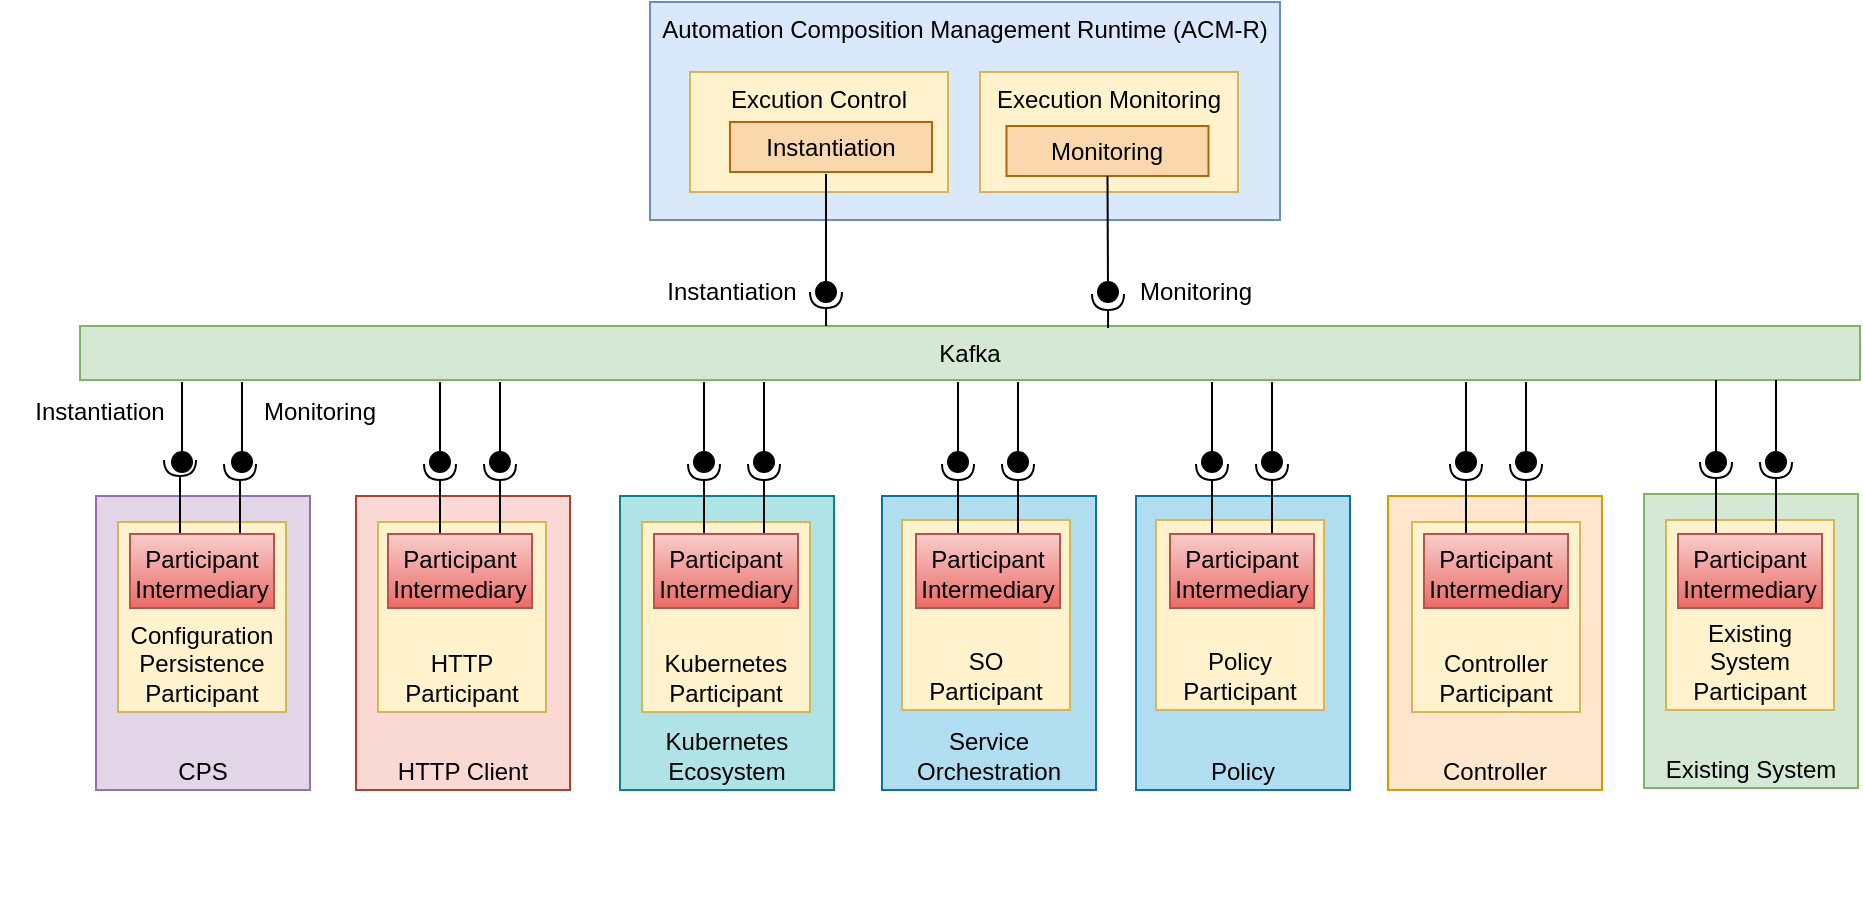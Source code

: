<mxfile version="23.1.5" type="device" pages="2">
  <diagram name="A1PMS" id="EQz7CeIsnqjb-CRsskzZ">
    <mxGraphModel dx="1834" dy="836" grid="0" gridSize="10" guides="1" tooltips="1" connect="1" arrows="1" fold="1" page="0" pageScale="1" pageWidth="827" pageHeight="1169" math="0" shadow="0">
      <root>
        <mxCell id="0" />
        <mxCell id="1" parent="0" />
        <mxCell id="WXcrBvfacCR90WKy-iwR-3" value="Automation Composition Management Runtime (ACM-R)" style="rounded=0;whiteSpace=wrap;html=1;fillColor=#dae8fc;strokeColor=#6c8ebf;verticalAlign=top;" vertex="1" parent="1">
          <mxGeometry x="299" y="125" width="315" height="109" as="geometry" />
        </mxCell>
        <mxCell id="WXcrBvfacCR90WKy-iwR-10" value="&lt;div&gt;Excution Control&lt;br&gt;&lt;/div&gt;" style="rounded=0;whiteSpace=wrap;html=1;fillColor=#fff2cc;strokeColor=#d6b656;verticalAlign=top;" vertex="1" parent="1">
          <mxGeometry x="319" y="160" width="129" height="60" as="geometry" />
        </mxCell>
        <mxCell id="WXcrBvfacCR90WKy-iwR-12" value="Kafka" style="rounded=0;whiteSpace=wrap;html=1;fillColor=#d5e8d4;strokeColor=#82b366;" vertex="1" parent="1">
          <mxGeometry x="14" y="287" width="890" height="27" as="geometry" />
        </mxCell>
        <mxCell id="WXcrBvfacCR90WKy-iwR-13" value="&lt;div&gt;Execution Monitoring&lt;br&gt;&lt;/div&gt;" style="rounded=0;whiteSpace=wrap;html=1;fillColor=#fff2cc;strokeColor=#d6b656;labelPosition=center;verticalLabelPosition=middle;align=center;verticalAlign=top;" vertex="1" parent="1">
          <mxGeometry x="464" y="160" width="129" height="60" as="geometry" />
        </mxCell>
        <mxCell id="WXcrBvfacCR90WKy-iwR-15" value="Existing System" style="rounded=0;whiteSpace=wrap;html=1;fillColor=#d5e8d4;strokeColor=#82b366;verticalAlign=bottom;" vertex="1" parent="1">
          <mxGeometry x="796" y="371" width="107" height="147" as="geometry" />
        </mxCell>
        <mxCell id="WXcrBvfacCR90WKy-iwR-23" value="" style="rounded=0;orthogonalLoop=1;jettySize=auto;html=1;endArrow=oval;endFill=1;sketch=0;sourcePerimeterSpacing=0;targetPerimeterSpacing=0;endSize=10;exitX=0.968;exitY=1;exitDx=0;exitDy=0;exitPerimeter=0;" edge="1" parent="1">
          <mxGeometry relative="1" as="geometry">
            <mxPoint x="862" y="314" as="sourcePoint" />
            <mxPoint x="862" y="355" as="targetPoint" />
          </mxGeometry>
        </mxCell>
        <mxCell id="WXcrBvfacCR90WKy-iwR-24" value="" style="ellipse;whiteSpace=wrap;html=1;align=center;aspect=fixed;fillColor=none;strokeColor=none;resizable=0;perimeter=centerPerimeter;rotatable=0;allowArrows=0;points=[];outlineConnect=1;" vertex="1" parent="1">
          <mxGeometry x="782" y="575" width="10" height="10" as="geometry" />
        </mxCell>
        <mxCell id="WXcrBvfacCR90WKy-iwR-30" value="&lt;div&gt;Instantiation&lt;br&gt;&lt;/div&gt;" style="rounded=0;whiteSpace=wrap;html=1;fillColor=#fad7ac;strokeColor=#b46504;verticalAlign=middle;" vertex="1" parent="1">
          <mxGeometry x="339" y="185" width="101" height="25" as="geometry" />
        </mxCell>
        <mxCell id="WXcrBvfacCR90WKy-iwR-31" value="&lt;div&gt;Monitoring&lt;br&gt;&lt;/div&gt;" style="rounded=0;whiteSpace=wrap;html=1;fillColor=#fad7ac;strokeColor=#b46504;verticalAlign=middle;" vertex="1" parent="1">
          <mxGeometry x="477.25" y="187" width="101" height="25" as="geometry" />
        </mxCell>
        <mxCell id="WXcrBvfacCR90WKy-iwR-32" value="" style="rounded=0;orthogonalLoop=1;jettySize=auto;html=1;endArrow=oval;endFill=1;sketch=0;sourcePerimeterSpacing=0;targetPerimeterSpacing=0;endSize=10;exitX=0.5;exitY=1;exitDx=0;exitDy=0;" edge="1" parent="1" source="WXcrBvfacCR90WKy-iwR-31">
          <mxGeometry relative="1" as="geometry">
            <mxPoint x="528.1" y="287" as="sourcePoint" />
            <mxPoint x="528" y="270" as="targetPoint" />
          </mxGeometry>
        </mxCell>
        <mxCell id="WXcrBvfacCR90WKy-iwR-33" value="" style="rounded=0;orthogonalLoop=1;jettySize=auto;html=1;endArrow=halfCircle;endFill=0;endSize=6;strokeWidth=1;sketch=0;exitX=0.397;exitY=0;exitDx=0;exitDy=0;exitPerimeter=0;" edge="1" parent="1">
          <mxGeometry relative="1" as="geometry">
            <mxPoint x="387.05" y="287" as="sourcePoint" />
            <mxPoint x="387" y="270" as="targetPoint" />
          </mxGeometry>
        </mxCell>
        <mxCell id="WXcrBvfacCR90WKy-iwR-34" value="" style="rounded=0;orthogonalLoop=1;jettySize=auto;html=1;endArrow=oval;endFill=1;sketch=0;sourcePerimeterSpacing=0;targetPerimeterSpacing=0;endSize=10;" edge="1" parent="1">
          <mxGeometry relative="1" as="geometry">
            <mxPoint x="387" y="211" as="sourcePoint" />
            <mxPoint x="387" y="270" as="targetPoint" />
          </mxGeometry>
        </mxCell>
        <mxCell id="WXcrBvfacCR90WKy-iwR-35" value="" style="rounded=0;orthogonalLoop=1;jettySize=auto;html=1;endArrow=halfCircle;endFill=0;endSize=6;strokeWidth=1;sketch=0;exitX=0.397;exitY=0;exitDx=0;exitDy=0;exitPerimeter=0;" edge="1" parent="1">
          <mxGeometry relative="1" as="geometry">
            <mxPoint x="528.05" y="288" as="sourcePoint" />
            <mxPoint x="528" y="271" as="targetPoint" />
          </mxGeometry>
        </mxCell>
        <mxCell id="WXcrBvfacCR90WKy-iwR-37" value="" style="rounded=0;orthogonalLoop=1;jettySize=auto;html=1;endArrow=oval;endFill=1;sketch=0;sourcePerimeterSpacing=0;targetPerimeterSpacing=0;endSize=10;exitX=0.968;exitY=1;exitDx=0;exitDy=0;exitPerimeter=0;" edge="1" parent="1">
          <mxGeometry relative="1" as="geometry">
            <mxPoint x="832" y="314" as="sourcePoint" />
            <mxPoint x="832" y="355" as="targetPoint" />
          </mxGeometry>
        </mxCell>
        <mxCell id="WXcrBvfacCR90WKy-iwR-59" value="&lt;div&gt;Monitoring&lt;/div&gt;" style="text;html=1;strokeColor=none;fillColor=none;align=center;verticalAlign=middle;whiteSpace=wrap;rounded=0;fontColor=#000000;flipV=0;rotation=0;" vertex="1" parent="1">
          <mxGeometry x="522" y="260" width="100" height="20" as="geometry" />
        </mxCell>
        <mxCell id="WXcrBvfacCR90WKy-iwR-60" value="&lt;div&gt;Instantiation&lt;/div&gt;" style="text;html=1;strokeColor=none;fillColor=none;align=center;verticalAlign=middle;whiteSpace=wrap;rounded=0;fontColor=#000000;flipV=0;rotation=0;" vertex="1" parent="1">
          <mxGeometry x="290" y="260" width="100" height="20" as="geometry" />
        </mxCell>
        <mxCell id="WXcrBvfacCR90WKy-iwR-61" value="Controller" style="rounded=0;whiteSpace=wrap;html=1;fillColor=#ffe6cc;strokeColor=#d79b00;verticalAlign=bottom;" vertex="1" parent="1">
          <mxGeometry x="668" y="372" width="107" height="147" as="geometry" />
        </mxCell>
        <mxCell id="WXcrBvfacCR90WKy-iwR-64" value="" style="rounded=0;orthogonalLoop=1;jettySize=auto;html=1;endArrow=oval;endFill=1;sketch=0;sourcePerimeterSpacing=0;targetPerimeterSpacing=0;endSize=10;exitX=0.968;exitY=1;exitDx=0;exitDy=0;exitPerimeter=0;" edge="1" parent="1">
          <mxGeometry relative="1" as="geometry">
            <mxPoint x="737" y="315" as="sourcePoint" />
            <mxPoint x="737" y="355" as="targetPoint" />
          </mxGeometry>
        </mxCell>
        <mxCell id="WXcrBvfacCR90WKy-iwR-65" value="" style="rounded=0;orthogonalLoop=1;jettySize=auto;html=1;endArrow=oval;endFill=1;sketch=0;sourcePerimeterSpacing=0;targetPerimeterSpacing=0;endSize=10;exitX=0.968;exitY=1;exitDx=0;exitDy=0;exitPerimeter=0;" edge="1" parent="1">
          <mxGeometry relative="1" as="geometry">
            <mxPoint x="707" y="315" as="sourcePoint" />
            <mxPoint x="707" y="355" as="targetPoint" />
          </mxGeometry>
        </mxCell>
        <mxCell id="WXcrBvfacCR90WKy-iwR-66" value="Policy" style="rounded=0;whiteSpace=wrap;html=1;fillColor=#b1ddf0;strokeColor=#10739e;verticalAlign=bottom;" vertex="1" parent="1">
          <mxGeometry x="542" y="372" width="107" height="147" as="geometry" />
        </mxCell>
        <mxCell id="WXcrBvfacCR90WKy-iwR-69" value="" style="rounded=0;orthogonalLoop=1;jettySize=auto;html=1;endArrow=oval;endFill=1;sketch=0;sourcePerimeterSpacing=0;targetPerimeterSpacing=0;endSize=10;exitX=0.968;exitY=1;exitDx=0;exitDy=0;exitPerimeter=0;" edge="1" parent="1">
          <mxGeometry relative="1" as="geometry">
            <mxPoint x="610" y="315" as="sourcePoint" />
            <mxPoint x="610" y="355" as="targetPoint" />
          </mxGeometry>
        </mxCell>
        <mxCell id="WXcrBvfacCR90WKy-iwR-70" value="" style="rounded=0;orthogonalLoop=1;jettySize=auto;html=1;endArrow=oval;endFill=1;sketch=0;sourcePerimeterSpacing=0;targetPerimeterSpacing=0;endSize=10;exitX=0.968;exitY=1;exitDx=0;exitDy=0;exitPerimeter=0;" edge="1" parent="1">
          <mxGeometry relative="1" as="geometry">
            <mxPoint x="580" y="315" as="sourcePoint" />
            <mxPoint x="580" y="355" as="targetPoint" />
          </mxGeometry>
        </mxCell>
        <mxCell id="WXcrBvfacCR90WKy-iwR-73" value="Kubernetes Ecosystem" style="rounded=0;whiteSpace=wrap;html=1;fillColor=#b0e3e6;strokeColor=#0e8088;verticalAlign=bottom;" vertex="1" parent="1">
          <mxGeometry x="284" y="372" width="107" height="147" as="geometry" />
        </mxCell>
        <mxCell id="WXcrBvfacCR90WKy-iwR-76" value="" style="rounded=0;orthogonalLoop=1;jettySize=auto;html=1;endArrow=oval;endFill=1;sketch=0;sourcePerimeterSpacing=0;targetPerimeterSpacing=0;endSize=10;exitX=0.968;exitY=1;exitDx=0;exitDy=0;exitPerimeter=0;" edge="1" parent="1">
          <mxGeometry relative="1" as="geometry">
            <mxPoint x="356" y="315" as="sourcePoint" />
            <mxPoint x="356" y="355" as="targetPoint" />
          </mxGeometry>
        </mxCell>
        <mxCell id="WXcrBvfacCR90WKy-iwR-77" value="" style="rounded=0;orthogonalLoop=1;jettySize=auto;html=1;endArrow=oval;endFill=1;sketch=0;sourcePerimeterSpacing=0;targetPerimeterSpacing=0;endSize=10;exitX=0.968;exitY=1;exitDx=0;exitDy=0;exitPerimeter=0;" edge="1" parent="1">
          <mxGeometry relative="1" as="geometry">
            <mxPoint x="326" y="315" as="sourcePoint" />
            <mxPoint x="326" y="355" as="targetPoint" />
          </mxGeometry>
        </mxCell>
        <mxCell id="WXcrBvfacCR90WKy-iwR-82" value="HTTP Client" style="rounded=0;whiteSpace=wrap;html=1;fillColor=#fad9d5;strokeColor=#ae4132;verticalAlign=bottom;" vertex="1" parent="1">
          <mxGeometry x="152" y="372" width="107" height="147" as="geometry" />
        </mxCell>
        <mxCell id="WXcrBvfacCR90WKy-iwR-85" value="" style="rounded=0;orthogonalLoop=1;jettySize=auto;html=1;endArrow=oval;endFill=1;sketch=0;sourcePerimeterSpacing=0;targetPerimeterSpacing=0;endSize=10;exitX=0.968;exitY=1;exitDx=0;exitDy=0;exitPerimeter=0;" edge="1" parent="1">
          <mxGeometry relative="1" as="geometry">
            <mxPoint x="224" y="315" as="sourcePoint" />
            <mxPoint x="224" y="355" as="targetPoint" />
          </mxGeometry>
        </mxCell>
        <mxCell id="WXcrBvfacCR90WKy-iwR-86" value="" style="rounded=0;orthogonalLoop=1;jettySize=auto;html=1;endArrow=oval;endFill=1;sketch=0;sourcePerimeterSpacing=0;targetPerimeterSpacing=0;endSize=10;exitX=0.968;exitY=1;exitDx=0;exitDy=0;exitPerimeter=0;" edge="1" parent="1">
          <mxGeometry relative="1" as="geometry">
            <mxPoint x="194" y="315" as="sourcePoint" />
            <mxPoint x="194" y="355" as="targetPoint" />
          </mxGeometry>
        </mxCell>
        <mxCell id="WXcrBvfacCR90WKy-iwR-91" value="CPS" style="rounded=0;whiteSpace=wrap;html=1;fillColor=#e1d5e7;strokeColor=#9673a6;verticalAlign=bottom;" vertex="1" parent="1">
          <mxGeometry x="22" y="372" width="107" height="147" as="geometry" />
        </mxCell>
        <mxCell id="WXcrBvfacCR90WKy-iwR-94" value="" style="rounded=0;orthogonalLoop=1;jettySize=auto;html=1;endArrow=oval;endFill=1;sketch=0;sourcePerimeterSpacing=0;targetPerimeterSpacing=0;endSize=10;exitX=0.968;exitY=1;exitDx=0;exitDy=0;exitPerimeter=0;" edge="1" parent="1">
          <mxGeometry relative="1" as="geometry">
            <mxPoint x="95" y="315" as="sourcePoint" />
            <mxPoint x="95" y="355" as="targetPoint" />
          </mxGeometry>
        </mxCell>
        <mxCell id="WXcrBvfacCR90WKy-iwR-95" value="" style="rounded=0;orthogonalLoop=1;jettySize=auto;html=1;endArrow=oval;endFill=1;sketch=0;sourcePerimeterSpacing=0;targetPerimeterSpacing=0;endSize=10;exitX=0.968;exitY=1;exitDx=0;exitDy=0;exitPerimeter=0;" edge="1" parent="1">
          <mxGeometry relative="1" as="geometry">
            <mxPoint x="65" y="315" as="sourcePoint" />
            <mxPoint x="65" y="355" as="targetPoint" />
          </mxGeometry>
        </mxCell>
        <mxCell id="WXcrBvfacCR90WKy-iwR-98" value="&lt;div&gt;Instantiation&lt;/div&gt;" style="text;html=1;strokeColor=none;fillColor=none;align=center;verticalAlign=middle;whiteSpace=wrap;rounded=0;fontColor=#000000;flipV=0;rotation=0;" vertex="1" parent="1">
          <mxGeometry x="-26" y="320" width="100" height="20" as="geometry" />
        </mxCell>
        <mxCell id="WXcrBvfacCR90WKy-iwR-99" value="&lt;div&gt;Monitoring&lt;/div&gt;" style="text;html=1;strokeColor=none;fillColor=none;align=center;verticalAlign=middle;whiteSpace=wrap;rounded=0;fontColor=#000000;flipV=0;rotation=0;" vertex="1" parent="1">
          <mxGeometry x="84" y="320" width="100" height="20" as="geometry" />
        </mxCell>
        <mxCell id="WXcrBvfacCR90WKy-iwR-105" value="&lt;div&gt;Existing System Participant&lt;br&gt;&lt;/div&gt;" style="rounded=0;whiteSpace=wrap;html=1;fillColor=#fff2cc;strokeColor=#d6b656;verticalAlign=bottom;" vertex="1" parent="1">
          <mxGeometry x="807" y="384" width="84" height="95" as="geometry" />
        </mxCell>
        <mxCell id="WXcrBvfacCR90WKy-iwR-108" value="&lt;div&gt;Controller Participant&lt;br&gt;&lt;/div&gt;" style="rounded=0;whiteSpace=wrap;html=1;fillColor=#fff2cc;strokeColor=#d6b656;verticalAlign=bottom;" vertex="1" parent="1">
          <mxGeometry x="680" y="385" width="84" height="95" as="geometry" />
        </mxCell>
        <mxCell id="WXcrBvfacCR90WKy-iwR-113" value="&lt;div&gt;Policy Participant&lt;br&gt;&lt;/div&gt;" style="rounded=0;whiteSpace=wrap;html=1;fillColor=#fff2cc;strokeColor=#d6b656;verticalAlign=bottom;" vertex="1" parent="1">
          <mxGeometry x="552" y="384" width="84" height="95" as="geometry" />
        </mxCell>
        <mxCell id="WXcrBvfacCR90WKy-iwR-114" value="&lt;div&gt;Kubernetes Participant&lt;br&gt;&lt;/div&gt;" style="rounded=0;whiteSpace=wrap;html=1;fillColor=#fff2cc;strokeColor=#d6b656;verticalAlign=bottom;" vertex="1" parent="1">
          <mxGeometry x="295" y="385" width="84" height="95" as="geometry" />
        </mxCell>
        <mxCell id="WXcrBvfacCR90WKy-iwR-115" value="&lt;div&gt;HTTP Participant&lt;br&gt;&lt;/div&gt;" style="rounded=0;whiteSpace=wrap;html=1;fillColor=#fff2cc;strokeColor=#d6b656;verticalAlign=bottom;" vertex="1" parent="1">
          <mxGeometry x="163" y="385" width="84" height="95" as="geometry" />
        </mxCell>
        <mxCell id="WXcrBvfacCR90WKy-iwR-116" value="&lt;div&gt;Configuration Persistence Participant&lt;br&gt;&lt;/div&gt;" style="rounded=0;whiteSpace=wrap;html=1;fillColor=#fff2cc;strokeColor=#d6b656;verticalAlign=bottom;" vertex="1" parent="1">
          <mxGeometry x="33" y="385" width="84" height="95" as="geometry" />
        </mxCell>
        <mxCell id="WXcrBvfacCR90WKy-iwR-93" value="" style="rounded=0;orthogonalLoop=1;jettySize=auto;html=1;endArrow=halfCircle;endFill=0;endSize=6;strokeWidth=1;sketch=0;exitX=0.75;exitY=0;exitDx=0;exitDy=0;" edge="1" parent="1">
          <mxGeometry relative="1" as="geometry">
            <mxPoint x="64" y="394" as="sourcePoint" />
            <mxPoint x="64" y="354" as="targetPoint" />
          </mxGeometry>
        </mxCell>
        <mxCell id="WXcrBvfacCR90WKy-iwR-92" value="" style="rounded=0;orthogonalLoop=1;jettySize=auto;html=1;endArrow=halfCircle;endFill=0;endSize=6;strokeWidth=1;sketch=0;exitX=0.75;exitY=0;exitDx=0;exitDy=0;" edge="1" parent="1">
          <mxGeometry relative="1" as="geometry">
            <mxPoint x="94" y="396" as="sourcePoint" />
            <mxPoint x="94" y="356" as="targetPoint" />
          </mxGeometry>
        </mxCell>
        <mxCell id="WXcrBvfacCR90WKy-iwR-71" value="Participant Intermediary" style="rounded=0;whiteSpace=wrap;html=1;fillColor=#f8cecc;strokeColor=#b85450;verticalAlign=bottom;gradientColor=#ea6b66;" vertex="1" parent="1">
          <mxGeometry x="39" y="391" width="72" height="37" as="geometry" />
        </mxCell>
        <mxCell id="WXcrBvfacCR90WKy-iwR-84" value="" style="rounded=0;orthogonalLoop=1;jettySize=auto;html=1;endArrow=halfCircle;endFill=0;endSize=6;strokeWidth=1;sketch=0;exitX=0.75;exitY=0;exitDx=0;exitDy=0;" edge="1" parent="1">
          <mxGeometry relative="1" as="geometry">
            <mxPoint x="194" y="396" as="sourcePoint" />
            <mxPoint x="194" y="356" as="targetPoint" />
          </mxGeometry>
        </mxCell>
        <mxCell id="WXcrBvfacCR90WKy-iwR-83" value="" style="rounded=0;orthogonalLoop=1;jettySize=auto;html=1;endArrow=halfCircle;endFill=0;endSize=6;strokeWidth=1;sketch=0;exitX=0.75;exitY=0;exitDx=0;exitDy=0;" edge="1" parent="1">
          <mxGeometry relative="1" as="geometry">
            <mxPoint x="224" y="395" as="sourcePoint" />
            <mxPoint x="224" y="356" as="targetPoint" />
          </mxGeometry>
        </mxCell>
        <mxCell id="WXcrBvfacCR90WKy-iwR-117" value="Participant Intermediary" style="rounded=0;whiteSpace=wrap;html=1;fillColor=#f8cecc;strokeColor=#b85450;verticalAlign=bottom;gradientColor=#ea6b66;" vertex="1" parent="1">
          <mxGeometry x="168" y="391" width="72" height="37" as="geometry" />
        </mxCell>
        <mxCell id="WXcrBvfacCR90WKy-iwR-75" value="" style="rounded=0;orthogonalLoop=1;jettySize=auto;html=1;endArrow=halfCircle;endFill=0;endSize=6;strokeWidth=1;sketch=0;exitX=0.75;exitY=0;exitDx=0;exitDy=0;" edge="1" parent="1">
          <mxGeometry relative="1" as="geometry">
            <mxPoint x="326" y="399" as="sourcePoint" />
            <mxPoint x="326" y="356" as="targetPoint" />
          </mxGeometry>
        </mxCell>
        <mxCell id="WXcrBvfacCR90WKy-iwR-74" value="" style="rounded=0;orthogonalLoop=1;jettySize=auto;html=1;endArrow=halfCircle;endFill=0;endSize=6;strokeWidth=1;sketch=0;exitX=0.75;exitY=0;exitDx=0;exitDy=0;" edge="1" parent="1">
          <mxGeometry relative="1" as="geometry">
            <mxPoint x="356" y="397" as="sourcePoint" />
            <mxPoint x="356" y="356" as="targetPoint" />
          </mxGeometry>
        </mxCell>
        <mxCell id="WXcrBvfacCR90WKy-iwR-118" value="Participant Intermediary" style="rounded=0;whiteSpace=wrap;html=1;fillColor=#f8cecc;strokeColor=#b85450;verticalAlign=bottom;gradientColor=#ea6b66;" vertex="1" parent="1">
          <mxGeometry x="301" y="391" width="72" height="37" as="geometry" />
        </mxCell>
        <mxCell id="WXcrBvfacCR90WKy-iwR-67" value="" style="rounded=0;orthogonalLoop=1;jettySize=auto;html=1;endArrow=halfCircle;endFill=0;endSize=6;strokeWidth=1;sketch=0;exitX=0.75;exitY=0;exitDx=0;exitDy=0;" edge="1" parent="1">
          <mxGeometry relative="1" as="geometry">
            <mxPoint x="610" y="396" as="sourcePoint" />
            <mxPoint x="610" y="356" as="targetPoint" />
          </mxGeometry>
        </mxCell>
        <mxCell id="WXcrBvfacCR90WKy-iwR-68" value="" style="rounded=0;orthogonalLoop=1;jettySize=auto;html=1;endArrow=halfCircle;endFill=0;endSize=6;strokeWidth=1;sketch=0;exitX=0.75;exitY=0;exitDx=0;exitDy=0;" edge="1" parent="1">
          <mxGeometry relative="1" as="geometry">
            <mxPoint x="580" y="399" as="sourcePoint" />
            <mxPoint x="580" y="356" as="targetPoint" />
          </mxGeometry>
        </mxCell>
        <mxCell id="WXcrBvfacCR90WKy-iwR-119" value="Participant Intermediary" style="rounded=0;whiteSpace=wrap;html=1;fillColor=#f8cecc;strokeColor=#b85450;verticalAlign=bottom;gradientColor=#ea6b66;" vertex="1" parent="1">
          <mxGeometry x="559" y="391" width="72" height="37" as="geometry" />
        </mxCell>
        <mxCell id="WXcrBvfacCR90WKy-iwR-63" value="" style="rounded=0;orthogonalLoop=1;jettySize=auto;html=1;endArrow=halfCircle;endFill=0;endSize=6;strokeWidth=1;sketch=0;exitX=0.75;exitY=0;exitDx=0;exitDy=0;" edge="1" parent="1">
          <mxGeometry relative="1" as="geometry">
            <mxPoint x="707" y="396" as="sourcePoint" />
            <mxPoint x="707" y="356" as="targetPoint" />
          </mxGeometry>
        </mxCell>
        <mxCell id="WXcrBvfacCR90WKy-iwR-62" value="" style="rounded=0;orthogonalLoop=1;jettySize=auto;html=1;endArrow=halfCircle;endFill=0;endSize=6;strokeWidth=1;sketch=0;exitX=0.75;exitY=0;exitDx=0;exitDy=0;" edge="1" parent="1">
          <mxGeometry relative="1" as="geometry">
            <mxPoint x="737" y="397" as="sourcePoint" />
            <mxPoint x="737" y="356" as="targetPoint" />
          </mxGeometry>
        </mxCell>
        <mxCell id="WXcrBvfacCR90WKy-iwR-120" value="Participant Intermediary" style="rounded=0;whiteSpace=wrap;html=1;fillColor=#f8cecc;strokeColor=#b85450;verticalAlign=bottom;gradientColor=#ea6b66;" vertex="1" parent="1">
          <mxGeometry x="686" y="391" width="72" height="37" as="geometry" />
        </mxCell>
        <mxCell id="WXcrBvfacCR90WKy-iwR-36" value="" style="rounded=0;orthogonalLoop=1;jettySize=auto;html=1;endArrow=halfCircle;endFill=0;endSize=6;strokeWidth=1;sketch=0;exitX=0.75;exitY=0;exitDx=0;exitDy=0;" edge="1" parent="1">
          <mxGeometry relative="1" as="geometry">
            <mxPoint x="832" y="399" as="sourcePoint" />
            <mxPoint x="832" y="355" as="targetPoint" />
          </mxGeometry>
        </mxCell>
        <mxCell id="WXcrBvfacCR90WKy-iwR-22" value="" style="rounded=0;orthogonalLoop=1;jettySize=auto;html=1;endArrow=halfCircle;endFill=0;endSize=6;strokeWidth=1;sketch=0;exitX=0.75;exitY=0;exitDx=0;exitDy=0;" edge="1" parent="1">
          <mxGeometry relative="1" as="geometry">
            <mxPoint x="862" y="397" as="sourcePoint" />
            <mxPoint x="862" y="355" as="targetPoint" />
          </mxGeometry>
        </mxCell>
        <mxCell id="WXcrBvfacCR90WKy-iwR-121" value="Participant Intermediary" style="rounded=0;whiteSpace=wrap;html=1;fillColor=#f8cecc;strokeColor=#b85450;verticalAlign=bottom;gradientColor=#ea6b66;" vertex="1" parent="1">
          <mxGeometry x="813" y="391" width="72" height="37" as="geometry" />
        </mxCell>
        <mxCell id="WXcrBvfacCR90WKy-iwR-122" value="Service Orchestration" style="rounded=0;whiteSpace=wrap;html=1;fillColor=#b1ddf0;strokeColor=#10739e;verticalAlign=bottom;" vertex="1" parent="1">
          <mxGeometry x="415" y="372" width="107" height="147" as="geometry" />
        </mxCell>
        <mxCell id="WXcrBvfacCR90WKy-iwR-123" value="" style="rounded=0;orthogonalLoop=1;jettySize=auto;html=1;endArrow=oval;endFill=1;sketch=0;sourcePerimeterSpacing=0;targetPerimeterSpacing=0;endSize=10;exitX=0.968;exitY=1;exitDx=0;exitDy=0;exitPerimeter=0;" edge="1" parent="1">
          <mxGeometry relative="1" as="geometry">
            <mxPoint x="483" y="315" as="sourcePoint" />
            <mxPoint x="483" y="355" as="targetPoint" />
          </mxGeometry>
        </mxCell>
        <mxCell id="WXcrBvfacCR90WKy-iwR-124" value="" style="rounded=0;orthogonalLoop=1;jettySize=auto;html=1;endArrow=oval;endFill=1;sketch=0;sourcePerimeterSpacing=0;targetPerimeterSpacing=0;endSize=10;exitX=0.968;exitY=1;exitDx=0;exitDy=0;exitPerimeter=0;" edge="1" parent="1">
          <mxGeometry relative="1" as="geometry">
            <mxPoint x="453" y="315" as="sourcePoint" />
            <mxPoint x="453" y="355" as="targetPoint" />
          </mxGeometry>
        </mxCell>
        <mxCell id="WXcrBvfacCR90WKy-iwR-125" value="&lt;div&gt;SO &lt;br&gt;Participant&lt;br&gt;&lt;/div&gt;" style="rounded=0;whiteSpace=wrap;html=1;fillColor=#fff2cc;strokeColor=#d6b656;verticalAlign=bottom;" vertex="1" parent="1">
          <mxGeometry x="425" y="384" width="84" height="95" as="geometry" />
        </mxCell>
        <mxCell id="WXcrBvfacCR90WKy-iwR-126" value="" style="rounded=0;orthogonalLoop=1;jettySize=auto;html=1;endArrow=halfCircle;endFill=0;endSize=6;strokeWidth=1;sketch=0;exitX=0.75;exitY=0;exitDx=0;exitDy=0;" edge="1" parent="1">
          <mxGeometry relative="1" as="geometry">
            <mxPoint x="483" y="396" as="sourcePoint" />
            <mxPoint x="483" y="356" as="targetPoint" />
          </mxGeometry>
        </mxCell>
        <mxCell id="WXcrBvfacCR90WKy-iwR-127" value="" style="rounded=0;orthogonalLoop=1;jettySize=auto;html=1;endArrow=halfCircle;endFill=0;endSize=6;strokeWidth=1;sketch=0;exitX=0.75;exitY=0;exitDx=0;exitDy=0;" edge="1" parent="1">
          <mxGeometry relative="1" as="geometry">
            <mxPoint x="453" y="399" as="sourcePoint" />
            <mxPoint x="453" y="356" as="targetPoint" />
          </mxGeometry>
        </mxCell>
        <mxCell id="WXcrBvfacCR90WKy-iwR-128" value="Participant Intermediary" style="rounded=0;whiteSpace=wrap;html=1;fillColor=#f8cecc;strokeColor=#b85450;verticalAlign=bottom;gradientColor=#ea6b66;" vertex="1" parent="1">
          <mxGeometry x="432" y="391" width="72" height="37" as="geometry" />
        </mxCell>
      </root>
    </mxGraphModel>
  </diagram>
  <diagram id="7EV7rOq7FkkVQS_sMw84" name="Kserve">
    <mxGraphModel dx="2397" dy="1412" grid="0" gridSize="10" guides="1" tooltips="1" connect="1" arrows="1" fold="1" page="0" pageScale="1" pageWidth="827" pageHeight="1169" math="0" shadow="0">
      <root>
        <mxCell id="0" />
        <mxCell id="1" parent="0" />
        <mxCell id="yh-L3AtmC00XoUG_2nvY-11" value="" style="rounded=0;whiteSpace=wrap;html=1;fontSize=16;dashed=1;dashPattern=12 12;" vertex="1" parent="1">
          <mxGeometry x="-261" y="-213" width="1024" height="778" as="geometry" />
        </mxCell>
        <mxCell id="hDoWaCIZZ_nO79t9Hxqc-1" value="CLAMP-ACM&lt;br&gt;GUI" style="rounded=0;whiteSpace=wrap;html=1;fontSize=16;fillColor=#b1ddf0;strokeColor=#10739e;" parent="1" vertex="1">
          <mxGeometry x="47" y="-103" width="153" height="81" as="geometry" />
        </mxCell>
        <mxCell id="hDoWaCIZZ_nO79t9Hxqc-2" value="Automation Composition Runtime (CLAMP-ACM)" style="rounded=0;whiteSpace=wrap;html=1;fontSize=16;fillColor=#dae8fc;strokeColor=#6c8ebf;" parent="1" vertex="1">
          <mxGeometry x="44" y="28" width="156" height="81" as="geometry" />
        </mxCell>
        <mxCell id="hDoWaCIZZ_nO79t9Hxqc-3" value="Kafka" style="rounded=0;whiteSpace=wrap;html=1;fontSize=16;fillColor=#d5e8d4;strokeColor=#82b366;" parent="1" vertex="1">
          <mxGeometry x="-232" y="201" width="760" height="39" as="geometry" />
        </mxCell>
        <mxCell id="hDoWaCIZZ_nO79t9Hxqc-5" value="Kserve Participant Automation Composition Element Configuration for Automation Composition A&lt;br&gt;&lt;br&gt;- Define Inference Service Entities&lt;br&gt;&amp;nbsp; + Sequence of Inference Services&lt;br&gt;&lt;div style=&quot;text-align: left;&quot;&gt;&lt;span style=&quot;background-color: initial;&quot;&gt;- Name&lt;/span&gt;&lt;/div&gt;&lt;div style=&quot;text-align: left;&quot;&gt;&lt;span style=&quot;background-color: initial;&quot;&gt;- Namespace&lt;/span&gt;&lt;/div&gt;&lt;div style=&quot;text-align: left;&quot;&gt;&lt;span style=&quot;background-color: initial;&quot;&gt;- Payload&lt;/span&gt;&lt;/div&gt;" style="shape=note;whiteSpace=wrap;html=1;backgroundOutline=1;darkOpacity=0.05;fontSize=16;fillColor=#fff2cc;strokeColor=#d6b656;" parent="1" vertex="1">
          <mxGeometry x="-553" y="-227" width="273" height="224" as="geometry" />
        </mxCell>
        <mxCell id="hDoWaCIZZ_nO79t9Hxqc-6" value="Kserve Participant Automation Composition Element Configuration for Automation Composition B&lt;br style=&quot;border-color: var(--border-color);&quot;&gt;&lt;br style=&quot;border-color: var(--border-color);&quot;&gt;- Define Inference Service Entities&lt;br style=&quot;border-color: var(--border-color);&quot;&gt;&amp;nbsp; + Sequence of Inference Services&lt;br style=&quot;border-color: var(--border-color);&quot;&gt;&lt;div style=&quot;border-color: var(--border-color); text-align: left;&quot;&gt;- Name&lt;/div&gt;&lt;div style=&quot;border-color: var(--border-color); text-align: left;&quot;&gt;&lt;span style=&quot;border-color: var(--border-color); background-color: initial;&quot;&gt;- Namespace&lt;/span&gt;&lt;/div&gt;&lt;div style=&quot;border-color: var(--border-color); text-align: left;&quot;&gt;&lt;span style=&quot;border-color: var(--border-color); background-color: initial;&quot;&gt;- Payload&lt;/span&gt;&lt;/div&gt;" style="shape=note;whiteSpace=wrap;html=1;backgroundOutline=1;darkOpacity=0.05;fontSize=16;fillColor=#f8cecc;strokeColor=#b85450;" parent="1" vertex="1">
          <mxGeometry x="-556" y="24" width="274" height="204" as="geometry" />
        </mxCell>
        <mxCell id="hDoWaCIZZ_nO79t9Hxqc-7" value="" style="endArrow=none;dashed=1;html=1;rounded=0;fontSize=12;startSize=8;endSize=8;curved=1;exitX=0.996;exitY=0.278;exitDx=0;exitDy=0;exitPerimeter=0;entryX=0;entryY=0.25;entryDx=0;entryDy=0;" parent="1" source="hDoWaCIZZ_nO79t9Hxqc-5" target="hDoWaCIZZ_nO79t9Hxqc-1" edge="1">
          <mxGeometry width="50" height="50" relative="1" as="geometry">
            <mxPoint x="2" y="-30" as="sourcePoint" />
            <mxPoint x="52" y="-80" as="targetPoint" />
          </mxGeometry>
        </mxCell>
        <mxCell id="hDoWaCIZZ_nO79t9Hxqc-8" value="" style="endArrow=none;dashed=1;html=1;rounded=0;fontSize=12;startSize=8;endSize=8;curved=1;exitX=1.022;exitY=0.288;exitDx=0;exitDy=0;exitPerimeter=0;entryX=-0.015;entryY=0.632;entryDx=0;entryDy=0;entryPerimeter=0;" parent="1" source="hDoWaCIZZ_nO79t9Hxqc-6" target="hDoWaCIZZ_nO79t9Hxqc-1" edge="1">
          <mxGeometry width="50" height="50" relative="1" as="geometry">
            <mxPoint x="-293" y="-157" as="sourcePoint" />
            <mxPoint x="54" y="-73" as="targetPoint" />
          </mxGeometry>
        </mxCell>
        <mxCell id="hDoWaCIZZ_nO79t9Hxqc-9" value="" style="endArrow=none;html=1;rounded=0;fontSize=12;startSize=8;endSize=8;curved=1;exitX=0.5;exitY=0;exitDx=0;exitDy=0;entryX=0.5;entryY=1;entryDx=0;entryDy=0;" parent="1" source="hDoWaCIZZ_nO79t9Hxqc-2" target="hDoWaCIZZ_nO79t9Hxqc-1" edge="1">
          <mxGeometry width="50" height="50" relative="1" as="geometry">
            <mxPoint x="67" y="28" as="sourcePoint" />
            <mxPoint x="117" y="-22" as="targetPoint" />
          </mxGeometry>
        </mxCell>
        <mxCell id="hDoWaCIZZ_nO79t9Hxqc-11" value="Inference Service for Automation Composition A" style="rounded=0;whiteSpace=wrap;html=1;fontSize=16;fillColor=#fff2cc;strokeColor=#d6b656;" parent="1" vertex="1">
          <mxGeometry x="430" y="352" width="141" height="60" as="geometry" />
        </mxCell>
        <mxCell id="hDoWaCIZZ_nO79t9Hxqc-12" value="Inference Service for Automation Composition B" style="rounded=0;whiteSpace=wrap;html=1;fontSize=16;fillColor=#f8cecc;strokeColor=#b85450;" parent="1" vertex="1">
          <mxGeometry x="591" y="352" width="141" height="60" as="geometry" />
        </mxCell>
        <mxCell id="hDoWaCIZZ_nO79t9Hxqc-15" value="" style="rounded=0;orthogonalLoop=1;jettySize=auto;html=1;endArrow=none;endFill=0;sketch=0;sourcePerimeterSpacing=0;targetPerimeterSpacing=0;fontSize=12;startSize=8;endSize=8;curved=1;exitX=0.262;exitY=1.001;exitDx=0;exitDy=0;exitPerimeter=0;" parent="1" target="hDoWaCIZZ_nO79t9Hxqc-17" edge="1">
          <mxGeometry relative="1" as="geometry">
            <mxPoint x="154" y="109" as="sourcePoint" />
            <mxPoint x="156" y="151" as="targetPoint" />
          </mxGeometry>
        </mxCell>
        <mxCell id="hDoWaCIZZ_nO79t9Hxqc-16" value="" style="rounded=0;orthogonalLoop=1;jettySize=auto;html=1;endArrow=halfCircle;endFill=0;entryX=0.5;entryY=0.5;endSize=6;strokeWidth=1;sketch=0;fontSize=12;curved=1;exitX=0.416;exitY=0.012;exitDx=0;exitDy=0;exitPerimeter=0;" parent="1" target="hDoWaCIZZ_nO79t9Hxqc-17" edge="1">
          <mxGeometry relative="1" as="geometry">
            <mxPoint x="154" y="201" as="sourcePoint" />
          </mxGeometry>
        </mxCell>
        <mxCell id="hDoWaCIZZ_nO79t9Hxqc-17" value="" style="ellipse;whiteSpace=wrap;html=1;align=center;aspect=fixed;resizable=0;points=[];outlineConnect=0;sketch=0;fontSize=16;direction=south;fillColor=#B20000;fontColor=#ffffff;strokeColor=#B20000;strokeWidth=2;" parent="1" vertex="1">
          <mxGeometry x="149" y="150" width="10" height="10" as="geometry" />
        </mxCell>
        <mxCell id="hDoWaCIZZ_nO79t9Hxqc-18" value="" style="rounded=0;orthogonalLoop=1;jettySize=auto;html=1;endArrow=none;endFill=0;sketch=0;sourcePerimeterSpacing=0;targetPerimeterSpacing=0;fontSize=12;startSize=8;endSize=8;curved=1;exitX=0.262;exitY=1.001;exitDx=0;exitDy=0;exitPerimeter=0;" parent="1" target="hDoWaCIZZ_nO79t9Hxqc-20" edge="1">
          <mxGeometry relative="1" as="geometry">
            <mxPoint x="85" y="240" as="sourcePoint" />
            <mxPoint x="87" y="282" as="targetPoint" />
            <Array as="points">
              <mxPoint x="85" y="273" />
            </Array>
          </mxGeometry>
        </mxCell>
        <mxCell id="hDoWaCIZZ_nO79t9Hxqc-19" value="" style="rounded=0;orthogonalLoop=1;jettySize=auto;html=1;endArrow=halfCircle;endFill=0;entryX=0.5;entryY=0.5;endSize=6;strokeWidth=1;sketch=0;fontSize=12;curved=1;exitX=0.416;exitY=0.012;exitDx=0;exitDy=0;exitPerimeter=0;" parent="1" target="hDoWaCIZZ_nO79t9Hxqc-20" edge="1">
          <mxGeometry relative="1" as="geometry">
            <mxPoint x="85" y="332" as="sourcePoint" />
          </mxGeometry>
        </mxCell>
        <mxCell id="hDoWaCIZZ_nO79t9Hxqc-20" value="" style="ellipse;whiteSpace=wrap;html=1;align=center;aspect=fixed;resizable=0;points=[];outlineConnect=0;sketch=0;fontSize=16;direction=south;fillColor=#B20000;fontColor=#ffffff;strokeColor=#B20000;strokeWidth=2;" parent="1" vertex="1">
          <mxGeometry x="80" y="281" width="10" height="10" as="geometry" />
        </mxCell>
        <mxCell id="hDoWaCIZZ_nO79t9Hxqc-21" value="" style="rounded=0;orthogonalLoop=1;jettySize=auto;html=1;endArrow=none;endFill=0;sketch=0;sourcePerimeterSpacing=0;targetPerimeterSpacing=0;fontSize=12;startSize=8;endSize=8;curved=1;exitX=0.262;exitY=1.001;exitDx=0;exitDy=0;exitPerimeter=0;" parent="1" target="hDoWaCIZZ_nO79t9Hxqc-23" edge="1">
          <mxGeometry relative="1" as="geometry">
            <mxPoint x="157" y="240" as="sourcePoint" />
            <mxPoint x="159" y="282" as="targetPoint" />
          </mxGeometry>
        </mxCell>
        <mxCell id="hDoWaCIZZ_nO79t9Hxqc-22" value="" style="rounded=0;orthogonalLoop=1;jettySize=auto;html=1;endArrow=halfCircle;endFill=0;entryX=0.5;entryY=0.5;endSize=6;strokeWidth=1;sketch=0;fontSize=12;curved=1;exitX=0.416;exitY=0.012;exitDx=0;exitDy=0;exitPerimeter=0;" parent="1" target="hDoWaCIZZ_nO79t9Hxqc-23" edge="1">
          <mxGeometry relative="1" as="geometry">
            <mxPoint x="157" y="332" as="sourcePoint" />
          </mxGeometry>
        </mxCell>
        <mxCell id="hDoWaCIZZ_nO79t9Hxqc-23" value="" style="ellipse;whiteSpace=wrap;html=1;align=center;aspect=fixed;resizable=0;points=[];outlineConnect=0;sketch=0;fontSize=16;direction=south;fillColor=#B20000;fontColor=#ffffff;strokeColor=#B20000;strokeWidth=2;" parent="1" vertex="1">
          <mxGeometry x="152" y="281" width="10" height="10" as="geometry" />
        </mxCell>
        <mxCell id="hDoWaCIZZ_nO79t9Hxqc-24" value="" style="rounded=0;orthogonalLoop=1;jettySize=auto;html=1;endArrow=none;endFill=0;sketch=0;sourcePerimeterSpacing=0;targetPerimeterSpacing=0;fontSize=12;startSize=8;endSize=8;curved=1;exitX=0.262;exitY=1.001;exitDx=0;exitDy=0;exitPerimeter=0;" parent="1" target="hDoWaCIZZ_nO79t9Hxqc-26" edge="1">
          <mxGeometry relative="1" as="geometry">
            <mxPoint x="85" y="110" as="sourcePoint" />
            <mxPoint x="87" y="152" as="targetPoint" />
          </mxGeometry>
        </mxCell>
        <mxCell id="hDoWaCIZZ_nO79t9Hxqc-25" value="" style="rounded=0;orthogonalLoop=1;jettySize=auto;html=1;endArrow=halfCircle;endFill=0;entryX=0.5;entryY=0.5;endSize=6;strokeWidth=1;sketch=0;fontSize=12;curved=1;exitX=0.416;exitY=0.012;exitDx=0;exitDy=0;exitPerimeter=0;" parent="1" target="hDoWaCIZZ_nO79t9Hxqc-26" edge="1">
          <mxGeometry relative="1" as="geometry">
            <mxPoint x="85" y="202" as="sourcePoint" />
          </mxGeometry>
        </mxCell>
        <mxCell id="hDoWaCIZZ_nO79t9Hxqc-26" value="" style="ellipse;whiteSpace=wrap;html=1;align=center;aspect=fixed;resizable=0;points=[];outlineConnect=0;sketch=0;fontSize=16;direction=south;fillColor=#B20000;fontColor=#ffffff;strokeColor=#B20000;strokeWidth=2;" parent="1" vertex="1">
          <mxGeometry x="80" y="151" width="10" height="10" as="geometry" />
        </mxCell>
        <mxCell id="hDoWaCIZZ_nO79t9Hxqc-29" value="Instantiation" style="text;html=1;align=center;verticalAlign=middle;resizable=0;points=[];autosize=1;strokeColor=none;fillColor=none;fontSize=16;" parent="1" vertex="1">
          <mxGeometry x="-26" y="143" width="104" height="31" as="geometry" />
        </mxCell>
        <mxCell id="hDoWaCIZZ_nO79t9Hxqc-30" value="Instantiation" style="text;html=1;align=center;verticalAlign=middle;resizable=0;points=[];autosize=1;strokeColor=none;fillColor=none;fontSize=16;" parent="1" vertex="1">
          <mxGeometry x="-26" y="274" width="104" height="31" as="geometry" />
        </mxCell>
        <mxCell id="hDoWaCIZZ_nO79t9Hxqc-31" value="Monitoring" style="text;html=1;align=center;verticalAlign=middle;resizable=0;points=[];autosize=1;strokeColor=none;fillColor=none;fontSize=16;" parent="1" vertex="1">
          <mxGeometry x="159" y="139.5" width="93" height="31" as="geometry" />
        </mxCell>
        <mxCell id="hDoWaCIZZ_nO79t9Hxqc-32" value="Monitoring" style="text;html=1;align=center;verticalAlign=middle;resizable=0;points=[];autosize=1;strokeColor=none;fillColor=none;fontSize=16;" parent="1" vertex="1">
          <mxGeometry x="162" y="270.5" width="93" height="31" as="geometry" />
        </mxCell>
        <mxCell id="yh-L3AtmC00XoUG_2nvY-6" style="edgeStyle=none;curved=1;rounded=0;orthogonalLoop=1;jettySize=auto;html=1;fontSize=12;startSize=8;endSize=8;" edge="1" parent="1" source="hDoWaCIZZ_nO79t9Hxqc-36" target="hDoWaCIZZ_nO79t9Hxqc-12">
          <mxGeometry relative="1" as="geometry" />
        </mxCell>
        <mxCell id="yh-L3AtmC00XoUG_2nvY-7" style="edgeStyle=none;curved=1;rounded=0;orthogonalLoop=1;jettySize=auto;html=1;entryX=0.545;entryY=0.979;entryDx=0;entryDy=0;entryPerimeter=0;fontSize=12;startSize=8;endSize=8;" edge="1" parent="1" source="hDoWaCIZZ_nO79t9Hxqc-36" target="hDoWaCIZZ_nO79t9Hxqc-11">
          <mxGeometry relative="1" as="geometry" />
        </mxCell>
        <mxCell id="hDoWaCIZZ_nO79t9Hxqc-36" value="Kserve" style="rounded=0;whiteSpace=wrap;html=1;fontSize=16;fillColor=#b0e3e6;strokeColor=#0e8088;" parent="1" vertex="1">
          <mxGeometry x="511" y="453" width="141" height="60" as="geometry" />
        </mxCell>
        <mxCell id="yh-L3AtmC00XoUG_2nvY-2" value="" style="group" vertex="1" connectable="0" parent="1">
          <mxGeometry x="8" y="333" width="243" height="183" as="geometry" />
        </mxCell>
        <mxCell id="hDoWaCIZZ_nO79t9Hxqc-4" value="" style="rounded=0;whiteSpace=wrap;html=1;fontSize=16;fillColor=#e1d5e7;strokeColor=#9673a6;" parent="yh-L3AtmC00XoUG_2nvY-2" vertex="1">
          <mxGeometry width="243" height="183" as="geometry" />
        </mxCell>
        <mxCell id="hDoWaCIZZ_nO79t9Hxqc-38" value="Kserve Paricipant" style="text;html=1;align=center;verticalAlign=middle;resizable=0;points=[];autosize=1;strokeColor=none;fillColor=none;fontSize=16;" parent="yh-L3AtmC00XoUG_2nvY-2" vertex="1">
          <mxGeometry x="45" width="143" height="31" as="geometry" />
        </mxCell>
        <mxCell id="hDoWaCIZZ_nO79t9Hxqc-13" value="Kserve Automation Composition Element for Automation Composition A" style="rounded=0;whiteSpace=wrap;html=1;fontSize=16;fillColor=#fff2cc;strokeColor=#d6b656;" parent="yh-L3AtmC00XoUG_2nvY-2" vertex="1">
          <mxGeometry x="15" y="31" width="213" height="60" as="geometry" />
        </mxCell>
        <mxCell id="hDoWaCIZZ_nO79t9Hxqc-14" value="Kserve Automation Composition Element for Automation Composition B" style="rounded=0;whiteSpace=wrap;html=1;fontSize=16;fillColor=#f8cecc;strokeColor=#b85450;" parent="yh-L3AtmC00XoUG_2nvY-2" vertex="1">
          <mxGeometry x="15.5" y="103" width="210.5" height="62" as="geometry" />
        </mxCell>
        <mxCell id="yh-L3AtmC00XoUG_2nvY-5" style="edgeStyle=none;curved=1;rounded=0;orthogonalLoop=1;jettySize=auto;html=1;fontSize=12;startSize=8;endSize=8;entryX=0;entryY=0.5;entryDx=0;entryDy=0;" edge="1" parent="1" target="hDoWaCIZZ_nO79t9Hxqc-36">
          <mxGeometry relative="1" as="geometry">
            <mxPoint x="388" y="423" as="sourcePoint" />
          </mxGeometry>
        </mxCell>
        <mxCell id="yh-L3AtmC00XoUG_2nvY-3" value="K8s API" style="sketch=0;html=1;dashed=0;whitespace=wrap;fillColor=#2875E2;strokeColor=#ffffff;points=[[0.005,0.63,0],[0.1,0.2,0],[0.9,0.2,0],[0.5,0,0],[0.995,0.63,0],[0.72,0.99,0],[0.5,1,0],[0.28,0.99,0]];verticalLabelPosition=bottom;align=center;verticalAlign=top;shape=mxgraph.kubernetes.icon;prIcon=api;fontSize=16;" vertex="1" parent="1">
          <mxGeometry x="299" y="377" width="122" height="83" as="geometry" />
        </mxCell>
        <mxCell id="yh-L3AtmC00XoUG_2nvY-9" style="edgeStyle=none;curved=1;rounded=0;orthogonalLoop=1;jettySize=auto;html=1;fontSize=12;startSize=8;endSize=8;" edge="1" parent="1" source="hDoWaCIZZ_nO79t9Hxqc-4">
          <mxGeometry relative="1" as="geometry">
            <mxPoint x="322" y="425" as="targetPoint" />
          </mxGeometry>
        </mxCell>
        <mxCell id="yh-L3AtmC00XoUG_2nvY-10" value="REST" style="text;html=1;align=center;verticalAlign=middle;resizable=0;points=[];autosize=1;strokeColor=none;fillColor=none;fontSize=16;" vertex="1" parent="1">
          <mxGeometry x="252" y="393" width="61" height="31" as="geometry" />
        </mxCell>
        <mxCell id="yh-L3AtmC00XoUG_2nvY-12" value="K8s Cluster" style="text;html=1;align=center;verticalAlign=middle;resizable=0;points=[];autosize=1;strokeColor=none;fillColor=none;fontSize=16;" vertex="1" parent="1">
          <mxGeometry x="646" y="-200" width="101" height="31" as="geometry" />
        </mxCell>
      </root>
    </mxGraphModel>
  </diagram>
</mxfile>
